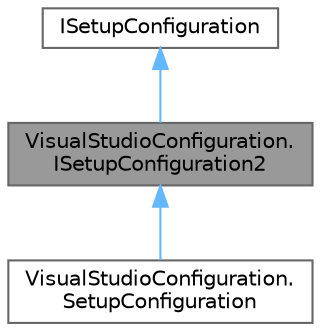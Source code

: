 digraph "VisualStudioConfiguration.ISetupConfiguration2"
{
 // LATEX_PDF_SIZE
  bgcolor="transparent";
  edge [fontname=Helvetica,fontsize=10,labelfontname=Helvetica,labelfontsize=10];
  node [fontname=Helvetica,fontsize=10,shape=box,height=0.2,width=0.4];
  Node1 [id="Node000001",label="VisualStudioConfiguration.\lISetupConfiguration2",height=0.2,width=0.4,color="gray40", fillcolor="grey60", style="filled", fontcolor="black",tooltip=" "];
  Node2 -> Node1 [id="edge3_Node000001_Node000002",dir="back",color="steelblue1",style="solid",tooltip=" "];
  Node2 [id="Node000002",label="ISetupConfiguration",height=0.2,width=0.4,color="gray40", fillcolor="white", style="filled",URL="$interface_visual_studio_configuration_1_1_i_setup_configuration.html",tooltip=" "];
  Node1 -> Node3 [id="edge4_Node000001_Node000003",dir="back",color="steelblue1",style="solid",tooltip=" "];
  Node3 [id="Node000003",label="VisualStudioConfiguration.\lSetupConfiguration",height=0.2,width=0.4,color="gray40", fillcolor="white", style="filled",URL="$interface_visual_studio_configuration_1_1_setup_configuration.html",tooltip=" "];
}
